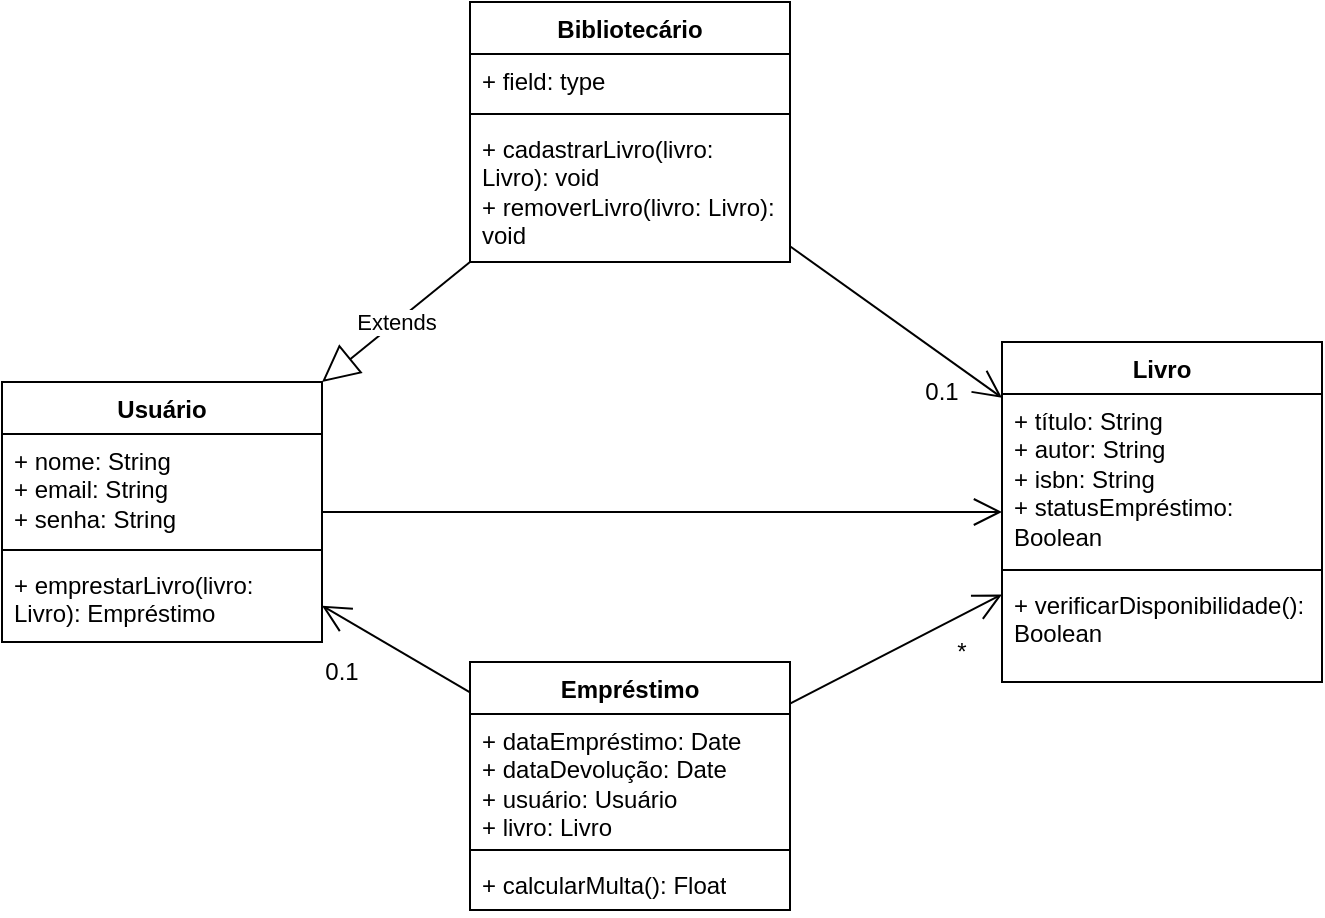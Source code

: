 <mxfile version="24.8.3" pages="6">
  <diagram name="Biblioteca" id="TIgMi9-lhfOObeaq0oxt">
    <mxGraphModel dx="1434" dy="772" grid="1" gridSize="10" guides="1" tooltips="1" connect="1" arrows="1" fold="1" page="1" pageScale="1" pageWidth="827" pageHeight="1169" math="0" shadow="0">
      <root>
        <mxCell id="0" />
        <mxCell id="1" parent="0" />
        <mxCell id="KndZwbaw9cVJsnU1axUa-1" value="Usuário" style="swimlane;fontStyle=1;align=center;verticalAlign=top;childLayout=stackLayout;horizontal=1;startSize=26;horizontalStack=0;resizeParent=1;resizeParentMax=0;resizeLast=0;collapsible=1;marginBottom=0;whiteSpace=wrap;html=1;" vertex="1" parent="1">
          <mxGeometry x="100" y="260" width="160" height="130" as="geometry" />
        </mxCell>
        <mxCell id="KndZwbaw9cVJsnU1axUa-2" value="+ nome: String&lt;div&gt;+ email: String&lt;/div&gt;&lt;div&gt;+ senha: String&lt;/div&gt;" style="text;strokeColor=none;fillColor=none;align=left;verticalAlign=top;spacingLeft=4;spacingRight=4;overflow=hidden;rotatable=0;points=[[0,0.5],[1,0.5]];portConstraint=eastwest;whiteSpace=wrap;html=1;" vertex="1" parent="KndZwbaw9cVJsnU1axUa-1">
          <mxGeometry y="26" width="160" height="54" as="geometry" />
        </mxCell>
        <mxCell id="KndZwbaw9cVJsnU1axUa-3" value="" style="line;strokeWidth=1;fillColor=none;align=left;verticalAlign=middle;spacingTop=-1;spacingLeft=3;spacingRight=3;rotatable=0;labelPosition=right;points=[];portConstraint=eastwest;strokeColor=inherit;" vertex="1" parent="KndZwbaw9cVJsnU1axUa-1">
          <mxGeometry y="80" width="160" height="8" as="geometry" />
        </mxCell>
        <mxCell id="KndZwbaw9cVJsnU1axUa-4" value="+ emprestarLivro(livro: Livro): Empréstimo" style="text;strokeColor=none;fillColor=none;align=left;verticalAlign=top;spacingLeft=4;spacingRight=4;overflow=hidden;rotatable=0;points=[[0,0.5],[1,0.5]];portConstraint=eastwest;whiteSpace=wrap;html=1;" vertex="1" parent="KndZwbaw9cVJsnU1axUa-1">
          <mxGeometry y="88" width="160" height="42" as="geometry" />
        </mxCell>
        <mxCell id="KndZwbaw9cVJsnU1axUa-5" value="Bibliotecário" style="swimlane;fontStyle=1;align=center;verticalAlign=top;childLayout=stackLayout;horizontal=1;startSize=26;horizontalStack=0;resizeParent=1;resizeParentMax=0;resizeLast=0;collapsible=1;marginBottom=0;whiteSpace=wrap;html=1;" vertex="1" parent="1">
          <mxGeometry x="334" y="70" width="160" height="130" as="geometry" />
        </mxCell>
        <mxCell id="KndZwbaw9cVJsnU1axUa-6" value="+ field: type" style="text;strokeColor=none;fillColor=none;align=left;verticalAlign=top;spacingLeft=4;spacingRight=4;overflow=hidden;rotatable=0;points=[[0,0.5],[1,0.5]];portConstraint=eastwest;whiteSpace=wrap;html=1;" vertex="1" parent="KndZwbaw9cVJsnU1axUa-5">
          <mxGeometry y="26" width="160" height="26" as="geometry" />
        </mxCell>
        <mxCell id="KndZwbaw9cVJsnU1axUa-7" value="" style="line;strokeWidth=1;fillColor=none;align=left;verticalAlign=middle;spacingTop=-1;spacingLeft=3;spacingRight=3;rotatable=0;labelPosition=right;points=[];portConstraint=eastwest;strokeColor=inherit;" vertex="1" parent="KndZwbaw9cVJsnU1axUa-5">
          <mxGeometry y="52" width="160" height="8" as="geometry" />
        </mxCell>
        <mxCell id="KndZwbaw9cVJsnU1axUa-8" value="+ cadastrarLivro(livro: Livro): void&lt;div&gt;+ removerLivro(livro: Livro): void&lt;/div&gt;" style="text;strokeColor=none;fillColor=none;align=left;verticalAlign=top;spacingLeft=4;spacingRight=4;overflow=hidden;rotatable=0;points=[[0,0.5],[1,0.5]];portConstraint=eastwest;whiteSpace=wrap;html=1;" vertex="1" parent="KndZwbaw9cVJsnU1axUa-5">
          <mxGeometry y="60" width="160" height="70" as="geometry" />
        </mxCell>
        <mxCell id="KndZwbaw9cVJsnU1axUa-9" value="Extends" style="endArrow=block;endSize=16;endFill=0;html=1;rounded=0;" edge="1" parent="1" source="KndZwbaw9cVJsnU1axUa-5" target="KndZwbaw9cVJsnU1axUa-1">
          <mxGeometry width="160" relative="1" as="geometry">
            <mxPoint x="230" y="280" as="sourcePoint" />
            <mxPoint x="390" y="280" as="targetPoint" />
          </mxGeometry>
        </mxCell>
        <mxCell id="KndZwbaw9cVJsnU1axUa-11" value="Livro" style="swimlane;fontStyle=1;align=center;verticalAlign=top;childLayout=stackLayout;horizontal=1;startSize=26;horizontalStack=0;resizeParent=1;resizeParentMax=0;resizeLast=0;collapsible=1;marginBottom=0;whiteSpace=wrap;html=1;" vertex="1" parent="1">
          <mxGeometry x="600" y="240" width="160" height="170" as="geometry" />
        </mxCell>
        <mxCell id="KndZwbaw9cVJsnU1axUa-12" value="+ título: String&amp;nbsp;&lt;div&gt;+ autor: String&lt;/div&gt;&lt;div&gt;+ isbn: String&lt;/div&gt;&lt;div&gt;+ statusEmpréstimo: Boolean&lt;/div&gt;" style="text;strokeColor=none;fillColor=none;align=left;verticalAlign=top;spacingLeft=4;spacingRight=4;overflow=hidden;rotatable=0;points=[[0,0.5],[1,0.5]];portConstraint=eastwest;whiteSpace=wrap;html=1;" vertex="1" parent="KndZwbaw9cVJsnU1axUa-11">
          <mxGeometry y="26" width="160" height="84" as="geometry" />
        </mxCell>
        <mxCell id="KndZwbaw9cVJsnU1axUa-13" value="" style="line;strokeWidth=1;fillColor=none;align=left;verticalAlign=middle;spacingTop=-1;spacingLeft=3;spacingRight=3;rotatable=0;labelPosition=right;points=[];portConstraint=eastwest;strokeColor=inherit;" vertex="1" parent="KndZwbaw9cVJsnU1axUa-11">
          <mxGeometry y="110" width="160" height="8" as="geometry" />
        </mxCell>
        <mxCell id="KndZwbaw9cVJsnU1axUa-14" value="+ verificarDisponibilidade(): Boolean" style="text;strokeColor=none;fillColor=none;align=left;verticalAlign=top;spacingLeft=4;spacingRight=4;overflow=hidden;rotatable=0;points=[[0,0.5],[1,0.5]];portConstraint=eastwest;whiteSpace=wrap;html=1;" vertex="1" parent="KndZwbaw9cVJsnU1axUa-11">
          <mxGeometry y="118" width="160" height="52" as="geometry" />
        </mxCell>
        <mxCell id="KndZwbaw9cVJsnU1axUa-15" value="Empréstimo" style="swimlane;fontStyle=1;align=center;verticalAlign=top;childLayout=stackLayout;horizontal=1;startSize=26;horizontalStack=0;resizeParent=1;resizeParentMax=0;resizeLast=0;collapsible=1;marginBottom=0;whiteSpace=wrap;html=1;" vertex="1" parent="1">
          <mxGeometry x="334" y="400" width="160" height="124" as="geometry" />
        </mxCell>
        <mxCell id="KndZwbaw9cVJsnU1axUa-16" value="+ dataEmpréstimo: Date&lt;div&gt;+ dataDevolução: Date&lt;/div&gt;&lt;div&gt;+ usuário: Usuário&lt;/div&gt;&lt;div&gt;+ livro: Livro&lt;/div&gt;" style="text;strokeColor=none;fillColor=none;align=left;verticalAlign=top;spacingLeft=4;spacingRight=4;overflow=hidden;rotatable=0;points=[[0,0.5],[1,0.5]];portConstraint=eastwest;whiteSpace=wrap;html=1;" vertex="1" parent="KndZwbaw9cVJsnU1axUa-15">
          <mxGeometry y="26" width="160" height="64" as="geometry" />
        </mxCell>
        <mxCell id="KndZwbaw9cVJsnU1axUa-17" value="" style="line;strokeWidth=1;fillColor=none;align=left;verticalAlign=middle;spacingTop=-1;spacingLeft=3;spacingRight=3;rotatable=0;labelPosition=right;points=[];portConstraint=eastwest;strokeColor=inherit;" vertex="1" parent="KndZwbaw9cVJsnU1axUa-15">
          <mxGeometry y="90" width="160" height="8" as="geometry" />
        </mxCell>
        <mxCell id="KndZwbaw9cVJsnU1axUa-18" value="+ calcularMulta(): Float" style="text;strokeColor=none;fillColor=none;align=left;verticalAlign=top;spacingLeft=4;spacingRight=4;overflow=hidden;rotatable=0;points=[[0,0.5],[1,0.5]];portConstraint=eastwest;whiteSpace=wrap;html=1;" vertex="1" parent="KndZwbaw9cVJsnU1axUa-15">
          <mxGeometry y="98" width="160" height="26" as="geometry" />
        </mxCell>
        <mxCell id="KndZwbaw9cVJsnU1axUa-20" value="" style="endArrow=open;endFill=1;endSize=12;html=1;rounded=0;" edge="1" parent="1" source="KndZwbaw9cVJsnU1axUa-15" target="KndZwbaw9cVJsnU1axUa-11">
          <mxGeometry width="160" relative="1" as="geometry">
            <mxPoint x="230" y="280" as="sourcePoint" />
            <mxPoint x="509.493" y="330" as="targetPoint" />
          </mxGeometry>
        </mxCell>
        <mxCell id="KndZwbaw9cVJsnU1axUa-21" value="" style="endArrow=open;endFill=1;endSize=12;html=1;rounded=0;" edge="1" parent="1" source="KndZwbaw9cVJsnU1axUa-1" target="KndZwbaw9cVJsnU1axUa-11">
          <mxGeometry width="160" relative="1" as="geometry">
            <mxPoint x="230" y="280" as="sourcePoint" />
            <mxPoint x="500" y="261.41" as="targetPoint" />
          </mxGeometry>
        </mxCell>
        <mxCell id="KndZwbaw9cVJsnU1axUa-22" value="" style="endArrow=open;endFill=1;endSize=12;html=1;rounded=0;" edge="1" parent="1" source="KndZwbaw9cVJsnU1axUa-5" target="KndZwbaw9cVJsnU1axUa-11">
          <mxGeometry width="160" relative="1" as="geometry">
            <mxPoint x="330" y="200" as="sourcePoint" />
            <mxPoint x="490" y="200" as="targetPoint" />
          </mxGeometry>
        </mxCell>
        <mxCell id="KndZwbaw9cVJsnU1axUa-24" value="" style="endArrow=open;endFill=1;endSize=12;html=1;rounded=0;" edge="1" parent="1" source="KndZwbaw9cVJsnU1axUa-15" target="KndZwbaw9cVJsnU1axUa-1">
          <mxGeometry width="160" relative="1" as="geometry">
            <mxPoint x="330" y="200" as="sourcePoint" />
            <mxPoint x="490" y="200" as="targetPoint" />
          </mxGeometry>
        </mxCell>
        <mxCell id="KndZwbaw9cVJsnU1axUa-29" value="0.1" style="text;html=1;align=center;verticalAlign=middle;whiteSpace=wrap;rounded=0;" vertex="1" parent="1">
          <mxGeometry x="240" y="390" width="60" height="30" as="geometry" />
        </mxCell>
        <mxCell id="KndZwbaw9cVJsnU1axUa-30" value="0.1" style="text;html=1;align=center;verticalAlign=middle;whiteSpace=wrap;rounded=0;" vertex="1" parent="1">
          <mxGeometry x="540" y="250" width="60" height="30" as="geometry" />
        </mxCell>
        <mxCell id="KndZwbaw9cVJsnU1axUa-31" value="*" style="text;html=1;align=center;verticalAlign=middle;whiteSpace=wrap;rounded=0;" vertex="1" parent="1">
          <mxGeometry x="550" y="380" width="60" height="30" as="geometry" />
        </mxCell>
      </root>
    </mxGraphModel>
  </diagram>
  <diagram id="5R2uwGoMv_xRQMefwiL-" name="Sis. Bancário">
    <mxGraphModel dx="1434" dy="772" grid="1" gridSize="10" guides="1" tooltips="1" connect="1" arrows="1" fold="1" page="1" pageScale="1" pageWidth="827" pageHeight="1169" math="0" shadow="0">
      <root>
        <mxCell id="0" />
        <mxCell id="1" parent="0" />
        <mxCell id="TvXfRuFRhfxoqME1Bch8-1" value="Cliente" style="swimlane;fontStyle=1;align=center;verticalAlign=top;childLayout=stackLayout;horizontal=1;startSize=26;horizontalStack=0;resizeParent=1;resizeParentMax=0;resizeLast=0;collapsible=1;marginBottom=0;whiteSpace=wrap;html=1;" vertex="1" parent="1">
          <mxGeometry x="120" y="338" width="160" height="124" as="geometry" />
        </mxCell>
        <mxCell id="TvXfRuFRhfxoqME1Bch8-2" value="+ nome: String&lt;div&gt;+ cpf: String&lt;/div&gt;&lt;div&gt;+ endereço: String&lt;/div&gt;&lt;div&gt;+ contas: List&amp;lt;contas&amp;gt;&lt;/div&gt;" style="text;strokeColor=none;fillColor=none;align=left;verticalAlign=top;spacingLeft=4;spacingRight=4;overflow=hidden;rotatable=0;points=[[0,0.5],[1,0.5]];portConstraint=eastwest;whiteSpace=wrap;html=1;" vertex="1" parent="TvXfRuFRhfxoqME1Bch8-1">
          <mxGeometry y="26" width="160" height="64" as="geometry" />
        </mxCell>
        <mxCell id="TvXfRuFRhfxoqME1Bch8-3" value="" style="line;strokeWidth=1;fillColor=none;align=left;verticalAlign=middle;spacingTop=-1;spacingLeft=3;spacingRight=3;rotatable=0;labelPosition=right;points=[];portConstraint=eastwest;strokeColor=inherit;" vertex="1" parent="TvXfRuFRhfxoqME1Bch8-1">
          <mxGeometry y="90" width="160" height="8" as="geometry" />
        </mxCell>
        <mxCell id="TvXfRuFRhfxoqME1Bch8-4" value="+ abrirConta(): Conta" style="text;strokeColor=none;fillColor=none;align=left;verticalAlign=top;spacingLeft=4;spacingRight=4;overflow=hidden;rotatable=0;points=[[0,0.5],[1,0.5]];portConstraint=eastwest;whiteSpace=wrap;html=1;" vertex="1" parent="TvXfRuFRhfxoqME1Bch8-1">
          <mxGeometry y="98" width="160" height="26" as="geometry" />
        </mxCell>
        <mxCell id="TvXfRuFRhfxoqME1Bch8-5" value="Conta" style="swimlane;fontStyle=1;align=center;verticalAlign=top;childLayout=stackLayout;horizontal=1;startSize=26;horizontalStack=0;resizeParent=1;resizeParentMax=0;resizeLast=0;collapsible=1;marginBottom=0;whiteSpace=wrap;html=1;" vertex="1" parent="1">
          <mxGeometry x="520" y="320" width="160" height="160" as="geometry" />
        </mxCell>
        <mxCell id="TvXfRuFRhfxoqME1Bch8-6" value="+ numero: Int&lt;div&gt;+ saldo: Float&lt;br&gt;&lt;/div&gt;" style="text;strokeColor=none;fillColor=none;align=left;verticalAlign=top;spacingLeft=4;spacingRight=4;overflow=hidden;rotatable=0;points=[[0,0.5],[1,0.5]];portConstraint=eastwest;whiteSpace=wrap;html=1;" vertex="1" parent="TvXfRuFRhfxoqME1Bch8-5">
          <mxGeometry y="26" width="160" height="44" as="geometry" />
        </mxCell>
        <mxCell id="TvXfRuFRhfxoqME1Bch8-7" value="" style="line;strokeWidth=1;fillColor=none;align=left;verticalAlign=middle;spacingTop=-1;spacingLeft=3;spacingRight=3;rotatable=0;labelPosition=right;points=[];portConstraint=eastwest;strokeColor=inherit;" vertex="1" parent="TvXfRuFRhfxoqME1Bch8-5">
          <mxGeometry y="70" width="160" height="8" as="geometry" />
        </mxCell>
        <mxCell id="TvXfRuFRhfxoqME1Bch8-8" value="&lt;div&gt;+ depositar(valor: Float):&amp;nbsp; Float&lt;/div&gt;&lt;div&gt;+ sacar(valor: Float): Boolean&lt;/div&gt;&lt;div&gt;+ consultarSaldo(): Float&lt;/div&gt;" style="text;strokeColor=none;fillColor=none;align=left;verticalAlign=top;spacingLeft=4;spacingRight=4;overflow=hidden;rotatable=0;points=[[0,0.5],[1,0.5]];portConstraint=eastwest;whiteSpace=wrap;html=1;" vertex="1" parent="TvXfRuFRhfxoqME1Bch8-5">
          <mxGeometry y="78" width="160" height="82" as="geometry" />
        </mxCell>
        <mxCell id="TvXfRuFRhfxoqME1Bch8-10" value="" style="endArrow=open;endFill=1;endSize=12;html=1;rounded=0;" edge="1" parent="1" source="TvXfRuFRhfxoqME1Bch8-1" target="TvXfRuFRhfxoqME1Bch8-5">
          <mxGeometry width="160" relative="1" as="geometry">
            <mxPoint x="294" y="405" as="sourcePoint" />
            <mxPoint x="534" y="405" as="targetPoint" />
          </mxGeometry>
        </mxCell>
        <mxCell id="TvXfRuFRhfxoqME1Bch8-11" value="*" style="text;html=1;align=center;verticalAlign=middle;whiteSpace=wrap;rounded=0;" vertex="1" parent="1">
          <mxGeometry x="460" y="370" width="60" height="30" as="geometry" />
        </mxCell>
        <mxCell id="TvXfRuFRhfxoqME1Bch8-13" value="1" style="text;html=1;align=center;verticalAlign=middle;whiteSpace=wrap;rounded=0;" vertex="1" parent="1">
          <mxGeometry x="270" y="370" width="60" height="30" as="geometry" />
        </mxCell>
      </root>
    </mxGraphModel>
  </diagram>
  <diagram id="Y8xTuMpYUg_bEIe6wwhV" name="Sis. Pedidos">
    <mxGraphModel dx="1434" dy="772" grid="1" gridSize="10" guides="1" tooltips="1" connect="1" arrows="1" fold="1" page="1" pageScale="1" pageWidth="827" pageHeight="1169" math="0" shadow="0">
      <root>
        <mxCell id="0" />
        <mxCell id="1" parent="0" />
        <mxCell id="rSUiZDSc_0Xad4Z694rI-1" value="Cliente" style="swimlane;fontStyle=1;align=center;verticalAlign=top;childLayout=stackLayout;horizontal=1;startSize=26;horizontalStack=0;resizeParent=1;resizeParentMax=0;resizeLast=0;collapsible=1;marginBottom=0;whiteSpace=wrap;html=1;" vertex="1" parent="1">
          <mxGeometry x="160" y="200" width="160" height="130" as="geometry" />
        </mxCell>
        <mxCell id="rSUiZDSc_0Xad4Z694rI-2" value="+ nome: string&lt;div&gt;+ cpf: string&lt;/div&gt;&lt;div&gt;+ endereço: string&lt;/div&gt;" style="text;strokeColor=none;fillColor=none;align=left;verticalAlign=top;spacingLeft=4;spacingRight=4;overflow=hidden;rotatable=0;points=[[0,0.5],[1,0.5]];portConstraint=eastwest;whiteSpace=wrap;html=1;" vertex="1" parent="rSUiZDSc_0Xad4Z694rI-1">
          <mxGeometry y="26" width="160" height="54" as="geometry" />
        </mxCell>
        <mxCell id="rSUiZDSc_0Xad4Z694rI-3" value="" style="line;strokeWidth=1;fillColor=none;align=left;verticalAlign=middle;spacingTop=-1;spacingLeft=3;spacingRight=3;rotatable=0;labelPosition=right;points=[];portConstraint=eastwest;strokeColor=inherit;" vertex="1" parent="rSUiZDSc_0Xad4Z694rI-1">
          <mxGeometry y="80" width="160" height="8" as="geometry" />
        </mxCell>
        <mxCell id="rSUiZDSc_0Xad4Z694rI-4" value="+ realizarPedido(itens: List&amp;lt;Item&amp;gt;): Pedido" style="text;strokeColor=none;fillColor=none;align=left;verticalAlign=top;spacingLeft=4;spacingRight=4;overflow=hidden;rotatable=0;points=[[0,0.5],[1,0.5]];portConstraint=eastwest;whiteSpace=wrap;html=1;" vertex="1" parent="rSUiZDSc_0Xad4Z694rI-1">
          <mxGeometry y="88" width="160" height="42" as="geometry" />
        </mxCell>
        <mxCell id="rSUiZDSc_0Xad4Z694rI-5" value="Pedido" style="swimlane;fontStyle=1;align=center;verticalAlign=top;childLayout=stackLayout;horizontal=1;startSize=26;horizontalStack=0;resizeParent=1;resizeParentMax=0;resizeLast=0;collapsible=1;marginBottom=0;whiteSpace=wrap;html=1;" vertex="1" parent="1">
          <mxGeometry x="440" y="190" width="160" height="150" as="geometry" />
        </mxCell>
        <mxCell id="rSUiZDSc_0Xad4Z694rI-6" value="+ data: Date&lt;div&gt;+ valorTotal: float&lt;/div&gt;&lt;div&gt;+ cliente: Cliente&lt;/div&gt;&lt;div&gt;+ itens: List&amp;lt;Item&amp;gt;&lt;/div&gt;" style="text;strokeColor=none;fillColor=none;align=left;verticalAlign=top;spacingLeft=4;spacingRight=4;overflow=hidden;rotatable=0;points=[[0,0.5],[1,0.5]];portConstraint=eastwest;whiteSpace=wrap;html=1;" vertex="1" parent="rSUiZDSc_0Xad4Z694rI-5">
          <mxGeometry y="26" width="160" height="64" as="geometry" />
        </mxCell>
        <mxCell id="rSUiZDSc_0Xad4Z694rI-7" value="" style="line;strokeWidth=1;fillColor=none;align=left;verticalAlign=middle;spacingTop=-1;spacingLeft=3;spacingRight=3;rotatable=0;labelPosition=right;points=[];portConstraint=eastwest;strokeColor=inherit;" vertex="1" parent="rSUiZDSc_0Xad4Z694rI-5">
          <mxGeometry y="90" width="160" height="8" as="geometry" />
        </mxCell>
        <mxCell id="rSUiZDSc_0Xad4Z694rI-8" value="+ calcularValorTotal(): float&lt;div&gt;+ adicionarItem(item: Item): void&lt;/div&gt;" style="text;strokeColor=none;fillColor=none;align=left;verticalAlign=top;spacingLeft=4;spacingRight=4;overflow=hidden;rotatable=0;points=[[0,0.5],[1,0.5]];portConstraint=eastwest;whiteSpace=wrap;html=1;" vertex="1" parent="rSUiZDSc_0Xad4Z694rI-5">
          <mxGeometry y="98" width="160" height="52" as="geometry" />
        </mxCell>
        <mxCell id="rSUiZDSc_0Xad4Z694rI-9" value="Item" style="swimlane;fontStyle=1;align=center;verticalAlign=top;childLayout=stackLayout;horizontal=1;startSize=26;horizontalStack=0;resizeParent=1;resizeParentMax=0;resizeLast=0;collapsible=1;marginBottom=0;whiteSpace=wrap;html=1;" vertex="1" parent="1">
          <mxGeometry x="440" y="440" width="160" height="114" as="geometry" />
        </mxCell>
        <mxCell id="rSUiZDSc_0Xad4Z694rI-10" value="+ nome: string&lt;div&gt;+ preco: float&lt;/div&gt;&lt;div&gt;+ quantidade: int&lt;/div&gt;&lt;div&gt;&amp;nbsp;&lt;/div&gt;" style="text;strokeColor=none;fillColor=none;align=left;verticalAlign=top;spacingLeft=4;spacingRight=4;overflow=hidden;rotatable=0;points=[[0,0.5],[1,0.5]];portConstraint=eastwest;whiteSpace=wrap;html=1;" vertex="1" parent="rSUiZDSc_0Xad4Z694rI-9">
          <mxGeometry y="26" width="160" height="54" as="geometry" />
        </mxCell>
        <mxCell id="rSUiZDSc_0Xad4Z694rI-11" value="" style="line;strokeWidth=1;fillColor=none;align=left;verticalAlign=middle;spacingTop=-1;spacingLeft=3;spacingRight=3;rotatable=0;labelPosition=right;points=[];portConstraint=eastwest;strokeColor=inherit;" vertex="1" parent="rSUiZDSc_0Xad4Z694rI-9">
          <mxGeometry y="80" width="160" height="8" as="geometry" />
        </mxCell>
        <mxCell id="rSUiZDSc_0Xad4Z694rI-12" value="+ calcularSubtotal(): float" style="text;strokeColor=none;fillColor=none;align=left;verticalAlign=top;spacingLeft=4;spacingRight=4;overflow=hidden;rotatable=0;points=[[0,0.5],[1,0.5]];portConstraint=eastwest;whiteSpace=wrap;html=1;" vertex="1" parent="rSUiZDSc_0Xad4Z694rI-9">
          <mxGeometry y="88" width="160" height="26" as="geometry" />
        </mxCell>
        <mxCell id="rSUiZDSc_0Xad4Z694rI-15" value="" style="endArrow=open;endFill=1;endSize=12;html=1;rounded=0;" edge="1" parent="1" source="rSUiZDSc_0Xad4Z694rI-5" target="rSUiZDSc_0Xad4Z694rI-1">
          <mxGeometry width="160" relative="1" as="geometry">
            <mxPoint x="330" y="400" as="sourcePoint" />
            <mxPoint x="330" y="220" as="targetPoint" />
          </mxGeometry>
        </mxCell>
        <mxCell id="rSUiZDSc_0Xad4Z694rI-16" value="" style="endArrow=open;endFill=1;endSize=12;html=1;rounded=0;" edge="1" parent="1" source="rSUiZDSc_0Xad4Z694rI-5" target="rSUiZDSc_0Xad4Z694rI-9">
          <mxGeometry width="160" relative="1" as="geometry">
            <mxPoint x="330" y="400" as="sourcePoint" />
            <mxPoint x="490" y="400" as="targetPoint" />
          </mxGeometry>
        </mxCell>
        <mxCell id="rSUiZDSc_0Xad4Z694rI-17" value="1" style="text;html=1;align=center;verticalAlign=middle;whiteSpace=wrap;rounded=0;" vertex="1" parent="1">
          <mxGeometry x="310" y="240" width="60" height="30" as="geometry" />
        </mxCell>
        <mxCell id="rSUiZDSc_0Xad4Z694rI-18" value="*" style="text;html=1;align=center;verticalAlign=middle;whiteSpace=wrap;rounded=0;" vertex="1" parent="1">
          <mxGeometry x="400" y="240" width="60" height="30" as="geometry" />
        </mxCell>
        <mxCell id="rSUiZDSc_0Xad4Z694rI-19" value="*" style="text;html=1;align=center;verticalAlign=middle;whiteSpace=wrap;rounded=0;" vertex="1" parent="1">
          <mxGeometry x="510" y="340" width="60" height="30" as="geometry" />
        </mxCell>
        <mxCell id="rSUiZDSc_0Xad4Z694rI-20" value="*" style="text;html=1;align=center;verticalAlign=middle;whiteSpace=wrap;rounded=0;" vertex="1" parent="1">
          <mxGeometry x="510" y="410" width="60" height="30" as="geometry" />
        </mxCell>
        <mxCell id="EC45vZMPtPsRNNauLOv_-2" value="" style="endArrow=open;endFill=1;endSize=12;html=1;rounded=0;" edge="1" parent="1" source="rSUiZDSc_0Xad4Z694rI-1" target="rSUiZDSc_0Xad4Z694rI-9">
          <mxGeometry width="160" relative="1" as="geometry">
            <mxPoint x="330" y="400" as="sourcePoint" />
            <mxPoint x="490" y="400" as="targetPoint" />
          </mxGeometry>
        </mxCell>
        <mxCell id="EC45vZMPtPsRNNauLOv_-3" value="0, *" style="text;html=1;align=center;verticalAlign=middle;whiteSpace=wrap;rounded=0;" vertex="1" parent="1">
          <mxGeometry x="270" y="340" width="60" height="30" as="geometry" />
        </mxCell>
        <mxCell id="EC45vZMPtPsRNNauLOv_-4" value="0, *" style="text;html=1;align=center;verticalAlign=middle;whiteSpace=wrap;rounded=0;" vertex="1" parent="1">
          <mxGeometry x="384" y="440" width="60" height="30" as="geometry" />
        </mxCell>
      </root>
    </mxGraphModel>
  </diagram>
  <diagram id="8sx3z24aGNBhs4ZuLYBZ" name="Sis. Ensino">
    <mxGraphModel dx="1434" dy="772" grid="1" gridSize="10" guides="1" tooltips="1" connect="1" arrows="1" fold="1" page="1" pageScale="1" pageWidth="827" pageHeight="1169" math="0" shadow="0">
      <root>
        <mxCell id="0" />
        <mxCell id="1" parent="0" />
        <mxCell id="ylbQcVZmsGBQbMLljJ8N-1" value="Aluno" style="swimlane;fontStyle=1;align=center;verticalAlign=top;childLayout=stackLayout;horizontal=1;startSize=26;horizontalStack=0;resizeParent=1;resizeParentMax=0;resizeLast=0;collapsible=1;marginBottom=0;whiteSpace=wrap;html=1;" vertex="1" parent="1">
          <mxGeometry x="160" y="160" width="160" height="140" as="geometry" />
        </mxCell>
        <mxCell id="ylbQcVZmsGBQbMLljJ8N-2" value="+ nome: string&lt;div&gt;+ matricula: string&lt;/div&gt;&lt;div&gt;+ disciplinas: List&amp;lt;Disciplina&amp;gt;&lt;/div&gt;" style="text;strokeColor=none;fillColor=none;align=left;verticalAlign=top;spacingLeft=4;spacingRight=4;overflow=hidden;rotatable=0;points=[[0,0.5],[1,0.5]];portConstraint=eastwest;whiteSpace=wrap;html=1;" vertex="1" parent="ylbQcVZmsGBQbMLljJ8N-1">
          <mxGeometry y="26" width="160" height="64" as="geometry" />
        </mxCell>
        <mxCell id="ylbQcVZmsGBQbMLljJ8N-3" value="" style="line;strokeWidth=1;fillColor=none;align=left;verticalAlign=middle;spacingTop=-1;spacingLeft=3;spacingRight=3;rotatable=0;labelPosition=right;points=[];portConstraint=eastwest;strokeColor=inherit;" vertex="1" parent="ylbQcVZmsGBQbMLljJ8N-1">
          <mxGeometry y="90" width="160" height="8" as="geometry" />
        </mxCell>
        <mxCell id="ylbQcVZmsGBQbMLljJ8N-4" value="+ matricular(disciplina: Disciplina): void" style="text;strokeColor=none;fillColor=none;align=left;verticalAlign=top;spacingLeft=4;spacingRight=4;overflow=hidden;rotatable=0;points=[[0,0.5],[1,0.5]];portConstraint=eastwest;whiteSpace=wrap;html=1;" vertex="1" parent="ylbQcVZmsGBQbMLljJ8N-1">
          <mxGeometry y="98" width="160" height="42" as="geometry" />
        </mxCell>
        <mxCell id="ylbQcVZmsGBQbMLljJ8N-5" value="Professor" style="swimlane;fontStyle=1;align=center;verticalAlign=top;childLayout=stackLayout;horizontal=1;startSize=26;horizontalStack=0;resizeParent=1;resizeParentMax=0;resizeLast=0;collapsible=1;marginBottom=0;whiteSpace=wrap;html=1;" vertex="1" parent="1">
          <mxGeometry x="520" y="160" width="160" height="134" as="geometry" />
        </mxCell>
        <mxCell id="ylbQcVZmsGBQbMLljJ8N-6" value="+ nome: string&lt;div&gt;+ especialidade: string&lt;/div&gt;&lt;div&gt;+ disciplinas: List&amp;lt;Disciplina&amp;gt;&lt;/div&gt;" style="text;strokeColor=none;fillColor=none;align=left;verticalAlign=top;spacingLeft=4;spacingRight=4;overflow=hidden;rotatable=0;points=[[0,0.5],[1,0.5]];portConstraint=eastwest;whiteSpace=wrap;html=1;" vertex="1" parent="ylbQcVZmsGBQbMLljJ8N-5">
          <mxGeometry y="26" width="160" height="74" as="geometry" />
        </mxCell>
        <mxCell id="ylbQcVZmsGBQbMLljJ8N-7" value="" style="line;strokeWidth=1;fillColor=none;align=left;verticalAlign=middle;spacingTop=-1;spacingLeft=3;spacingRight=3;rotatable=0;labelPosition=right;points=[];portConstraint=eastwest;strokeColor=inherit;" vertex="1" parent="ylbQcVZmsGBQbMLljJ8N-5">
          <mxGeometry y="100" width="160" height="8" as="geometry" />
        </mxCell>
        <mxCell id="ylbQcVZmsGBQbMLljJ8N-8" value="+ ministrarDisciplina(): void" style="text;strokeColor=none;fillColor=none;align=left;verticalAlign=top;spacingLeft=4;spacingRight=4;overflow=hidden;rotatable=0;points=[[0,0.5],[1,0.5]];portConstraint=eastwest;whiteSpace=wrap;html=1;" vertex="1" parent="ylbQcVZmsGBQbMLljJ8N-5">
          <mxGeometry y="108" width="160" height="26" as="geometry" />
        </mxCell>
        <mxCell id="ylbQcVZmsGBQbMLljJ8N-9" value="Disciplina" style="swimlane;fontStyle=1;align=center;verticalAlign=top;childLayout=stackLayout;horizontal=1;startSize=26;horizontalStack=0;resizeParent=1;resizeParentMax=0;resizeLast=0;collapsible=1;marginBottom=0;whiteSpace=wrap;html=1;" vertex="1" parent="1">
          <mxGeometry x="320" y="400" width="160" height="150" as="geometry" />
        </mxCell>
        <mxCell id="ylbQcVZmsGBQbMLljJ8N-10" value="+ nome: string&lt;div&gt;+ codigo: string&lt;/div&gt;&lt;div&gt;+ professor: Professor&lt;/div&gt;&lt;div&gt;+ alunos: List&amp;lt;Aluno&amp;gt;&lt;/div&gt;" style="text;strokeColor=none;fillColor=none;align=left;verticalAlign=top;spacingLeft=4;spacingRight=4;overflow=hidden;rotatable=0;points=[[0,0.5],[1,0.5]];portConstraint=eastwest;whiteSpace=wrap;html=1;" vertex="1" parent="ylbQcVZmsGBQbMLljJ8N-9">
          <mxGeometry y="26" width="160" height="74" as="geometry" />
        </mxCell>
        <mxCell id="ylbQcVZmsGBQbMLljJ8N-11" value="" style="line;strokeWidth=1;fillColor=none;align=left;verticalAlign=middle;spacingTop=-1;spacingLeft=3;spacingRight=3;rotatable=0;labelPosition=right;points=[];portConstraint=eastwest;strokeColor=inherit;" vertex="1" parent="ylbQcVZmsGBQbMLljJ8N-9">
          <mxGeometry y="100" width="160" height="8" as="geometry" />
        </mxCell>
        <mxCell id="ylbQcVZmsGBQbMLljJ8N-12" value="+ adicionarAluno(aluno: Aluno): void" style="text;strokeColor=none;fillColor=none;align=left;verticalAlign=top;spacingLeft=4;spacingRight=4;overflow=hidden;rotatable=0;points=[[0,0.5],[1,0.5]];portConstraint=eastwest;whiteSpace=wrap;html=1;" vertex="1" parent="ylbQcVZmsGBQbMLljJ8N-9">
          <mxGeometry y="108" width="160" height="42" as="geometry" />
        </mxCell>
        <mxCell id="dfbMNsJ_B0x8YJIHx9io-1" value="" style="endArrow=block;startArrow=block;endFill=1;startFill=1;html=1;rounded=0;" edge="1" parent="1" source="ylbQcVZmsGBQbMLljJ8N-1" target="ylbQcVZmsGBQbMLljJ8N-9">
          <mxGeometry width="160" relative="1" as="geometry">
            <mxPoint x="330" y="200" as="sourcePoint" />
            <mxPoint x="490" y="200" as="targetPoint" />
          </mxGeometry>
        </mxCell>
        <mxCell id="dfbMNsJ_B0x8YJIHx9io-3" value="" style="endArrow=block;startArrow=block;endFill=1;startFill=1;html=1;rounded=0;" edge="1" parent="1" source="ylbQcVZmsGBQbMLljJ8N-9" target="ylbQcVZmsGBQbMLljJ8N-5">
          <mxGeometry width="160" relative="1" as="geometry">
            <mxPoint x="330" y="200" as="sourcePoint" />
            <mxPoint x="490" y="200" as="targetPoint" />
          </mxGeometry>
        </mxCell>
        <mxCell id="dfbMNsJ_B0x8YJIHx9io-4" value="*" style="text;html=1;align=center;verticalAlign=middle;whiteSpace=wrap;rounded=0;" vertex="1" parent="1">
          <mxGeometry x="240" y="310" width="60" height="30" as="geometry" />
        </mxCell>
        <mxCell id="dfbMNsJ_B0x8YJIHx9io-5" value="*" style="text;html=1;align=center;verticalAlign=middle;whiteSpace=wrap;rounded=0;" vertex="1" parent="1">
          <mxGeometry x="290" y="370" width="60" height="30" as="geometry" />
        </mxCell>
        <mxCell id="dfbMNsJ_B0x8YJIHx9io-6" value="1" style="text;html=1;align=center;verticalAlign=middle;whiteSpace=wrap;rounded=0;" vertex="1" parent="1">
          <mxGeometry x="530" y="300" width="60" height="30" as="geometry" />
        </mxCell>
        <mxCell id="dfbMNsJ_B0x8YJIHx9io-7" value="*" style="text;html=1;align=center;verticalAlign=middle;whiteSpace=wrap;rounded=0;" vertex="1" parent="1">
          <mxGeometry x="470" y="380" width="60" height="30" as="geometry" />
        </mxCell>
      </root>
    </mxGraphModel>
  </diagram>
  <diagram id="xHkaPTIkl6CkjS8ol11H" name="Sis. Reserva H.">
    <mxGraphModel dx="1434" dy="772" grid="1" gridSize="10" guides="1" tooltips="1" connect="1" arrows="1" fold="1" page="1" pageScale="1" pageWidth="827" pageHeight="1169" math="0" shadow="0">
      <root>
        <mxCell id="0" />
        <mxCell id="1" parent="0" />
        <mxCell id="_TMnB9qa0nup12VHiDmS-1" value="Cliente" style="swimlane;fontStyle=1;align=center;verticalAlign=top;childLayout=stackLayout;horizontal=1;startSize=26;horizontalStack=0;resizeParent=1;resizeParentMax=0;resizeLast=0;collapsible=1;marginBottom=0;whiteSpace=wrap;html=1;" vertex="1" parent="1">
          <mxGeometry x="120" y="280" width="160" height="140" as="geometry" />
        </mxCell>
        <mxCell id="_TMnB9qa0nup12VHiDmS-2" value="&lt;div&gt;+ nome: String&lt;/div&gt;&lt;div&gt;+ cpf: String&lt;/div&gt;&lt;div&gt;+ telefone: String&lt;/div&gt;&lt;div&gt;&lt;br&gt;&lt;/div&gt;" style="text;strokeColor=none;fillColor=none;align=left;verticalAlign=top;spacingLeft=4;spacingRight=4;overflow=hidden;rotatable=0;points=[[0,0.5],[1,0.5]];portConstraint=eastwest;whiteSpace=wrap;html=1;" vertex="1" parent="_TMnB9qa0nup12VHiDmS-1">
          <mxGeometry y="26" width="160" height="54" as="geometry" />
        </mxCell>
        <mxCell id="_TMnB9qa0nup12VHiDmS-3" value="" style="line;strokeWidth=1;fillColor=none;align=left;verticalAlign=middle;spacingTop=-1;spacingLeft=3;spacingRight=3;rotatable=0;labelPosition=right;points=[];portConstraint=eastwest;strokeColor=inherit;" vertex="1" parent="_TMnB9qa0nup12VHiDmS-1">
          <mxGeometry y="80" width="160" height="8" as="geometry" />
        </mxCell>
        <mxCell id="_TMnB9qa0nup12VHiDmS-4" value="&lt;div&gt;+ fazerReserva(quarto: Quarto, data: Date): Reserva&lt;/div&gt;&lt;div&gt;&lt;br&gt;&lt;/div&gt;" style="text;strokeColor=none;fillColor=none;align=left;verticalAlign=top;spacingLeft=4;spacingRight=4;overflow=hidden;rotatable=0;points=[[0,0.5],[1,0.5]];portConstraint=eastwest;whiteSpace=wrap;html=1;" vertex="1" parent="_TMnB9qa0nup12VHiDmS-1">
          <mxGeometry y="88" width="160" height="52" as="geometry" />
        </mxCell>
        <mxCell id="_TMnB9qa0nup12VHiDmS-5" value="Reserva" style="swimlane;fontStyle=1;align=center;verticalAlign=top;childLayout=stackLayout;horizontal=1;startSize=26;horizontalStack=0;resizeParent=1;resizeParentMax=0;resizeLast=0;collapsible=1;marginBottom=0;whiteSpace=wrap;html=1;" vertex="1" parent="1">
          <mxGeometry x="520" y="283" width="160" height="134" as="geometry" />
        </mxCell>
        <mxCell id="_TMnB9qa0nup12VHiDmS-6" value="&lt;div&gt;+ dataInicio: Date&lt;/div&gt;&lt;div&gt;+ dataFim: Date&lt;/div&gt;&lt;div&gt;+ cliente: Cliente&lt;/div&gt;&lt;div&gt;+ quarto: Quarto&lt;/div&gt;&lt;div&gt;&lt;br&gt;&lt;/div&gt;" style="text;strokeColor=none;fillColor=none;align=left;verticalAlign=top;spacingLeft=4;spacingRight=4;overflow=hidden;rotatable=0;points=[[0,0.5],[1,0.5]];portConstraint=eastwest;whiteSpace=wrap;html=1;" vertex="1" parent="_TMnB9qa0nup12VHiDmS-5">
          <mxGeometry y="26" width="160" height="74" as="geometry" />
        </mxCell>
        <mxCell id="_TMnB9qa0nup12VHiDmS-7" value="" style="line;strokeWidth=1;fillColor=none;align=left;verticalAlign=middle;spacingTop=-1;spacingLeft=3;spacingRight=3;rotatable=0;labelPosition=right;points=[];portConstraint=eastwest;strokeColor=inherit;" vertex="1" parent="_TMnB9qa0nup12VHiDmS-5">
          <mxGeometry y="100" width="160" height="8" as="geometry" />
        </mxCell>
        <mxCell id="_TMnB9qa0nup12VHiDmS-8" value="+ calcularCusto(): Float" style="text;strokeColor=none;fillColor=none;align=left;verticalAlign=top;spacingLeft=4;spacingRight=4;overflow=hidden;rotatable=0;points=[[0,0.5],[1,0.5]];portConstraint=eastwest;whiteSpace=wrap;html=1;" vertex="1" parent="_TMnB9qa0nup12VHiDmS-5">
          <mxGeometry y="108" width="160" height="26" as="geometry" />
        </mxCell>
        <mxCell id="_TMnB9qa0nup12VHiDmS-9" value="Quarto" style="swimlane;fontStyle=1;align=center;verticalAlign=top;childLayout=stackLayout;horizontal=1;startSize=26;horizontalStack=0;resizeParent=1;resizeParentMax=0;resizeLast=0;collapsible=1;marginBottom=0;whiteSpace=wrap;html=1;" vertex="1" parent="1">
          <mxGeometry x="310" y="510" width="160" height="130" as="geometry" />
        </mxCell>
        <mxCell id="_TMnB9qa0nup12VHiDmS-10" value="&lt;div&gt;+ numero: Int&lt;/div&gt;&lt;div&gt;+ tipo: String&lt;/div&gt;&lt;div&gt;+ valorDiaria: Float&lt;/div&gt;&lt;div&gt;&lt;br&gt;&lt;/div&gt;" style="text;strokeColor=none;fillColor=none;align=left;verticalAlign=top;spacingLeft=4;spacingRight=4;overflow=hidden;rotatable=0;points=[[0,0.5],[1,0.5]];portConstraint=eastwest;whiteSpace=wrap;html=1;" vertex="1" parent="_TMnB9qa0nup12VHiDmS-9">
          <mxGeometry y="26" width="160" height="54" as="geometry" />
        </mxCell>
        <mxCell id="_TMnB9qa0nup12VHiDmS-11" value="" style="line;strokeWidth=1;fillColor=none;align=left;verticalAlign=middle;spacingTop=-1;spacingLeft=3;spacingRight=3;rotatable=0;labelPosition=right;points=[];portConstraint=eastwest;strokeColor=inherit;" vertex="1" parent="_TMnB9qa0nup12VHiDmS-9">
          <mxGeometry y="80" width="160" height="8" as="geometry" />
        </mxCell>
        <mxCell id="_TMnB9qa0nup12VHiDmS-12" value="&lt;div&gt;+verificarDisponibilidade(data: Date): Boolean&lt;/div&gt;&lt;div&gt;&lt;br&gt;&lt;/div&gt;" style="text;strokeColor=none;fillColor=none;align=left;verticalAlign=top;spacingLeft=4;spacingRight=4;overflow=hidden;rotatable=0;points=[[0,0.5],[1,0.5]];portConstraint=eastwest;whiteSpace=wrap;html=1;" vertex="1" parent="_TMnB9qa0nup12VHiDmS-9">
          <mxGeometry y="88" width="160" height="42" as="geometry" />
        </mxCell>
        <mxCell id="_TMnB9qa0nup12VHiDmS-14" value="" style="endArrow=open;endFill=1;endSize=12;html=1;rounded=0;" edge="1" parent="1" source="_TMnB9qa0nup12VHiDmS-5" target="_TMnB9qa0nup12VHiDmS-1">
          <mxGeometry width="160" relative="1" as="geometry">
            <mxPoint x="330" y="400" as="sourcePoint" />
            <mxPoint x="490" y="400" as="targetPoint" />
          </mxGeometry>
        </mxCell>
        <mxCell id="U6p5fro0s-hnOGBW-x7F-1" value="" style="endArrow=open;endFill=1;endSize=12;html=1;rounded=0;" edge="1" parent="1" source="_TMnB9qa0nup12VHiDmS-5" target="_TMnB9qa0nup12VHiDmS-9">
          <mxGeometry width="160" relative="1" as="geometry">
            <mxPoint x="330" y="400" as="sourcePoint" />
            <mxPoint x="490" y="400" as="targetPoint" />
          </mxGeometry>
        </mxCell>
        <mxCell id="U6p5fro0s-hnOGBW-x7F-2" value="" style="endArrow=open;endFill=1;endSize=12;html=1;rounded=0;" edge="1" parent="1" source="_TMnB9qa0nup12VHiDmS-1" target="_TMnB9qa0nup12VHiDmS-9">
          <mxGeometry width="160" relative="1" as="geometry">
            <mxPoint x="330" y="400" as="sourcePoint" />
            <mxPoint x="490" y="400" as="targetPoint" />
          </mxGeometry>
        </mxCell>
        <mxCell id="nR7FLQ4Rawi_Z6b3W7ju-1" value="1" style="text;html=1;align=center;verticalAlign=middle;whiteSpace=wrap;rounded=0;" vertex="1" parent="1">
          <mxGeometry x="470" y="320" width="60" height="30" as="geometry" />
        </mxCell>
        <mxCell id="nR7FLQ4Rawi_Z6b3W7ju-2" value="1" style="text;html=1;align=center;verticalAlign=middle;whiteSpace=wrap;rounded=0;" vertex="1" parent="1">
          <mxGeometry x="270" y="320" width="60" height="30" as="geometry" />
        </mxCell>
        <mxCell id="nR7FLQ4Rawi_Z6b3W7ju-3" value="*" style="text;html=1;align=center;verticalAlign=middle;whiteSpace=wrap;rounded=0;" vertex="1" parent="1">
          <mxGeometry x="470" y="410" width="60" height="30" as="geometry" />
        </mxCell>
        <mxCell id="nR7FLQ4Rawi_Z6b3W7ju-4" value="1" style="text;html=1;align=center;verticalAlign=middle;whiteSpace=wrap;rounded=0;" vertex="1" parent="1">
          <mxGeometry x="420" y="470" width="60" height="30" as="geometry" />
        </mxCell>
        <mxCell id="nR7FLQ4Rawi_Z6b3W7ju-5" value="1" style="text;html=1;align=center;verticalAlign=middle;whiteSpace=wrap;rounded=0;" vertex="1" parent="1">
          <mxGeometry x="260" y="510" width="60" height="30" as="geometry" />
        </mxCell>
        <mxCell id="nR7FLQ4Rawi_Z6b3W7ju-6" value="1, *" style="text;html=1;align=center;verticalAlign=middle;whiteSpace=wrap;rounded=0;" vertex="1" parent="1">
          <mxGeometry x="210" y="430" width="60" height="30" as="geometry" />
        </mxCell>
      </root>
    </mxGraphModel>
  </diagram>
  <diagram id="ZOZO-P5DZBzYE4v-YG1M" name="Locação Veiculos">
    <mxGraphModel dx="1434" dy="772" grid="1" gridSize="10" guides="1" tooltips="1" connect="1" arrows="1" fold="1" page="1" pageScale="1" pageWidth="827" pageHeight="1169" math="0" shadow="0">
      <root>
        <mxCell id="0" />
        <mxCell id="1" parent="0" />
        <mxCell id="rmhTxo3x3pIjz8boFcW5-1" value="Alocação" style="swimlane;fontStyle=1;align=center;verticalAlign=top;childLayout=stackLayout;horizontal=1;startSize=26;horizontalStack=0;resizeParent=1;resizeParentMax=0;resizeLast=0;collapsible=1;marginBottom=0;whiteSpace=wrap;html=1;" vertex="1" parent="1">
          <mxGeometry x="320" y="400" width="160" height="86" as="geometry" />
        </mxCell>
        <mxCell id="rmhTxo3x3pIjz8boFcW5-2" value="+ cliente: Cliente&lt;div&gt;+ veiculo: Veiculo&lt;/div&gt;" style="text;strokeColor=none;fillColor=none;align=left;verticalAlign=top;spacingLeft=4;spacingRight=4;overflow=hidden;rotatable=0;points=[[0,0.5],[1,0.5]];portConstraint=eastwest;whiteSpace=wrap;html=1;" vertex="1" parent="rmhTxo3x3pIjz8boFcW5-1">
          <mxGeometry y="26" width="160" height="26" as="geometry" />
        </mxCell>
        <mxCell id="rmhTxo3x3pIjz8boFcW5-3" value="" style="line;strokeWidth=1;fillColor=none;align=left;verticalAlign=middle;spacingTop=-1;spacingLeft=3;spacingRight=3;rotatable=0;labelPosition=right;points=[];portConstraint=eastwest;strokeColor=inherit;" vertex="1" parent="rmhTxo3x3pIjz8boFcW5-1">
          <mxGeometry y="52" width="160" height="8" as="geometry" />
        </mxCell>
        <mxCell id="rmhTxo3x3pIjz8boFcW5-4" value="+ method(type): type" style="text;strokeColor=none;fillColor=none;align=left;verticalAlign=top;spacingLeft=4;spacingRight=4;overflow=hidden;rotatable=0;points=[[0,0.5],[1,0.5]];portConstraint=eastwest;whiteSpace=wrap;html=1;" vertex="1" parent="rmhTxo3x3pIjz8boFcW5-1">
          <mxGeometry y="60" width="160" height="26" as="geometry" />
        </mxCell>
        <mxCell id="rmhTxo3x3pIjz8boFcW5-5" value="Veiculo" style="swimlane;fontStyle=1;align=center;verticalAlign=top;childLayout=stackLayout;horizontal=1;startSize=26;horizontalStack=0;resizeParent=1;resizeParentMax=0;resizeLast=0;collapsible=1;marginBottom=0;whiteSpace=wrap;html=1;" vertex="1" parent="1">
          <mxGeometry x="520" y="200" width="160" height="114" as="geometry" />
        </mxCell>
        <mxCell id="rmhTxo3x3pIjz8boFcW5-6" value="+ marca: String&lt;div&gt;+ modelo: String&lt;/div&gt;&lt;div&gt;+ ano: Int&lt;/div&gt;" style="text;strokeColor=none;fillColor=none;align=left;verticalAlign=top;spacingLeft=4;spacingRight=4;overflow=hidden;rotatable=0;points=[[0,0.5],[1,0.5]];portConstraint=eastwest;whiteSpace=wrap;html=1;" vertex="1" parent="rmhTxo3x3pIjz8boFcW5-5">
          <mxGeometry y="26" width="160" height="54" as="geometry" />
        </mxCell>
        <mxCell id="rmhTxo3x3pIjz8boFcW5-7" value="" style="line;strokeWidth=1;fillColor=none;align=left;verticalAlign=middle;spacingTop=-1;spacingLeft=3;spacingRight=3;rotatable=0;labelPosition=right;points=[];portConstraint=eastwest;strokeColor=inherit;" vertex="1" parent="rmhTxo3x3pIjz8boFcW5-5">
          <mxGeometry y="80" width="160" height="8" as="geometry" />
        </mxCell>
        <mxCell id="rmhTxo3x3pIjz8boFcW5-8" value="+ disponibilidade(): Boolean" style="text;strokeColor=none;fillColor=none;align=left;verticalAlign=top;spacingLeft=4;spacingRight=4;overflow=hidden;rotatable=0;points=[[0,0.5],[1,0.5]];portConstraint=eastwest;whiteSpace=wrap;html=1;" vertex="1" parent="rmhTxo3x3pIjz8boFcW5-5">
          <mxGeometry y="88" width="160" height="26" as="geometry" />
        </mxCell>
        <mxCell id="rmhTxo3x3pIjz8boFcW5-9" value="Cliente" style="swimlane;fontStyle=1;align=center;verticalAlign=top;childLayout=stackLayout;horizontal=1;startSize=26;horizontalStack=0;resizeParent=1;resizeParentMax=0;resizeLast=0;collapsible=1;marginBottom=0;whiteSpace=wrap;html=1;" vertex="1" parent="1">
          <mxGeometry x="160" y="200" width="160" height="130" as="geometry" />
        </mxCell>
        <mxCell id="rmhTxo3x3pIjz8boFcW5-10" value="+ nome: String" style="text;strokeColor=none;fillColor=none;align=left;verticalAlign=top;spacingLeft=4;spacingRight=4;overflow=hidden;rotatable=0;points=[[0,0.5],[1,0.5]];portConstraint=eastwest;whiteSpace=wrap;html=1;" vertex="1" parent="rmhTxo3x3pIjz8boFcW5-9">
          <mxGeometry y="26" width="160" height="26" as="geometry" />
        </mxCell>
        <mxCell id="rmhTxo3x3pIjz8boFcW5-11" value="" style="line;strokeWidth=1;fillColor=none;align=left;verticalAlign=middle;spacingTop=-1;spacingLeft=3;spacingRight=3;rotatable=0;labelPosition=right;points=[];portConstraint=eastwest;strokeColor=inherit;" vertex="1" parent="rmhTxo3x3pIjz8boFcW5-9">
          <mxGeometry y="52" width="160" height="8" as="geometry" />
        </mxCell>
        <mxCell id="rmhTxo3x3pIjz8boFcW5-12" value="+ alugarVeiculo(): Void&lt;div&gt;+ devolverVeiculo(): Void&lt;/div&gt;&lt;div&gt;+ consultarHistórico(): List&amp;lt;Locação&amp;gt;&lt;/div&gt;" style="text;strokeColor=none;fillColor=none;align=left;verticalAlign=top;spacingLeft=4;spacingRight=4;overflow=hidden;rotatable=0;points=[[0,0.5],[1,0.5]];portConstraint=eastwest;whiteSpace=wrap;html=1;" vertex="1" parent="rmhTxo3x3pIjz8boFcW5-9">
          <mxGeometry y="60" width="160" height="70" as="geometry" />
        </mxCell>
      </root>
    </mxGraphModel>
  </diagram>
</mxfile>
